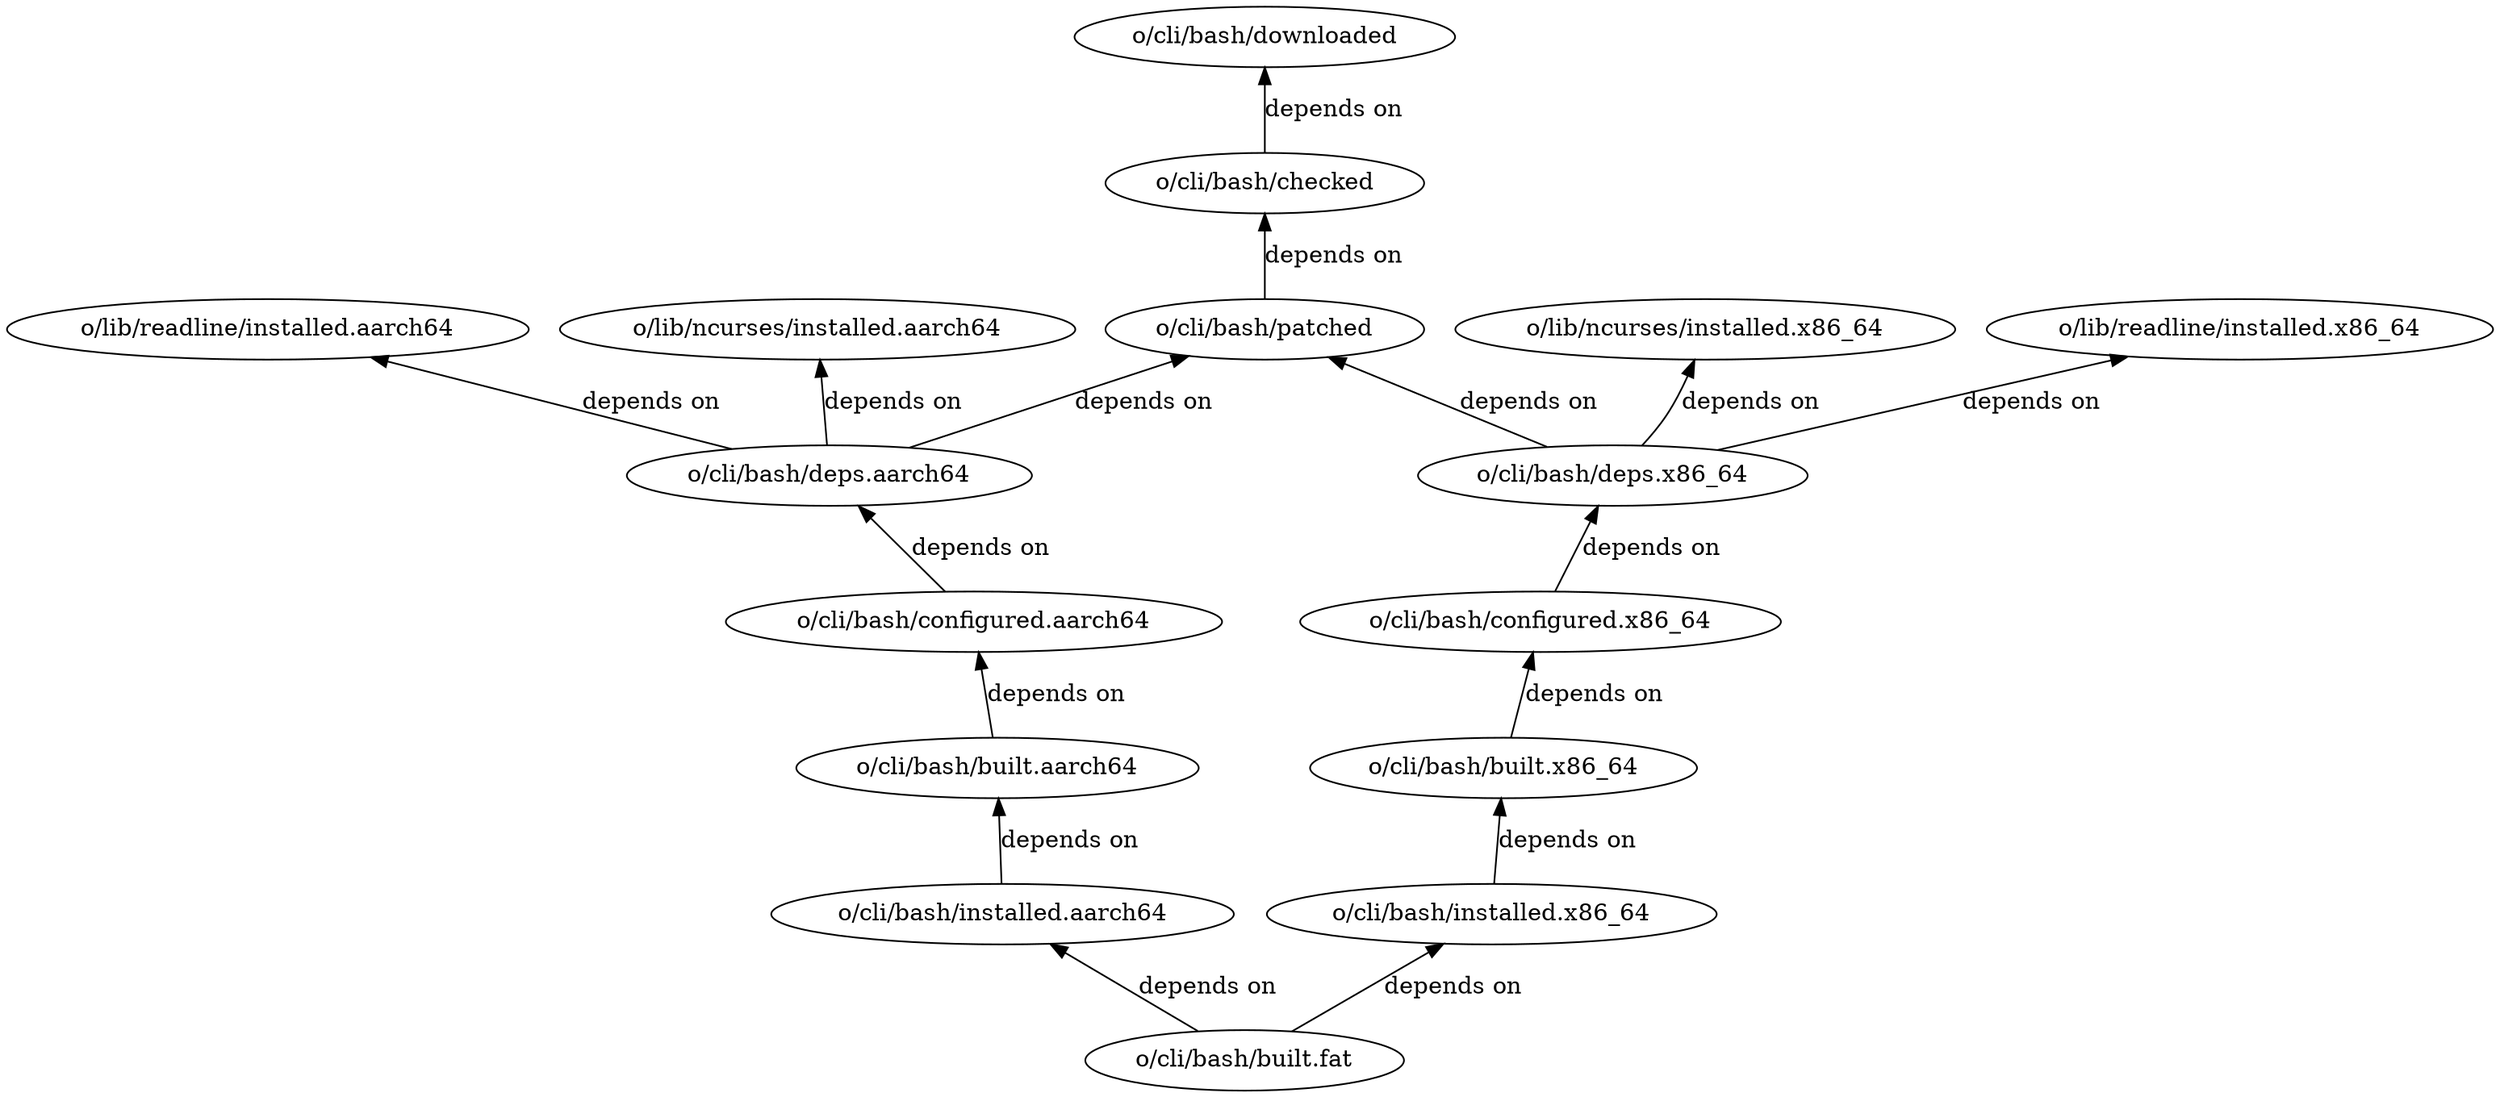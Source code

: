 
digraph {
    rankdir="TB"

    down [label="o/cli/bash/downloaded"]
    check [label="o/cli/bash/checked"]
    patch [label="o/cli/bash/patched"]
    dep1 [label="o/cli/bash/deps.x86_64"]
    dep2 [label="o/cli/bash/deps.aarch64"]
    conf1 [label="o/cli/bash/configured.x86_64"]
    conf2 [label="o/cli/bash/configured.aarch64"]
    build1 [label="o/cli/bash/built.x86_64"]
    build2 [label="o/cli/bash/built.aarch64"]
    inst1 [label="o/cli/bash/installed.x86_64"]
    inst2 [label="o/cli/bash/installed.aarch64"]
    inst11 [label="o/lib/ncurses/installed.x86_64"]
    inst12 [label="o/lib/readline/installed.x86_64"]
    inst21 [label="o/lib/ncurses/installed.aarch64"]
    inst22 [label="o/lib/readline/installed.aarch64"]
    fat [label="o/cli/bash/built.fat"]

    down  ->  check [label="depends on",dir=back]
    check  ->  patch [label="depends on",dir=back]
    patch  ->  dep1  [label="depends on",dir=back]
    inst11  ->  dep1 [label="depends on",dir=back]
    inst12  ->  dep1 [label="depends on",dir=back]
    dep1  ->  conf1 [label="depends on",dir=back]
    conf1  ->  build1 [label="depends on",dir=back]
    build1  ->  inst1 [label="depends on",dir=back]
    inst1  ->  fat [label="depends on",dir=back]
    patch  ->  dep2  [label="depends on",dir=back]
    inst21  ->  dep2 [label="depends on",dir=back]
    inst22  ->  dep2 [label="depends on",dir=back]
    dep2  ->  conf2 [label="depends on",dir=back]
    conf2  ->  build2 [label="depends on",dir=back]
    build2  ->  inst2 [label="depends on",dir=back]
    inst2  ->  fat [label="depends on",dir=back]
}
